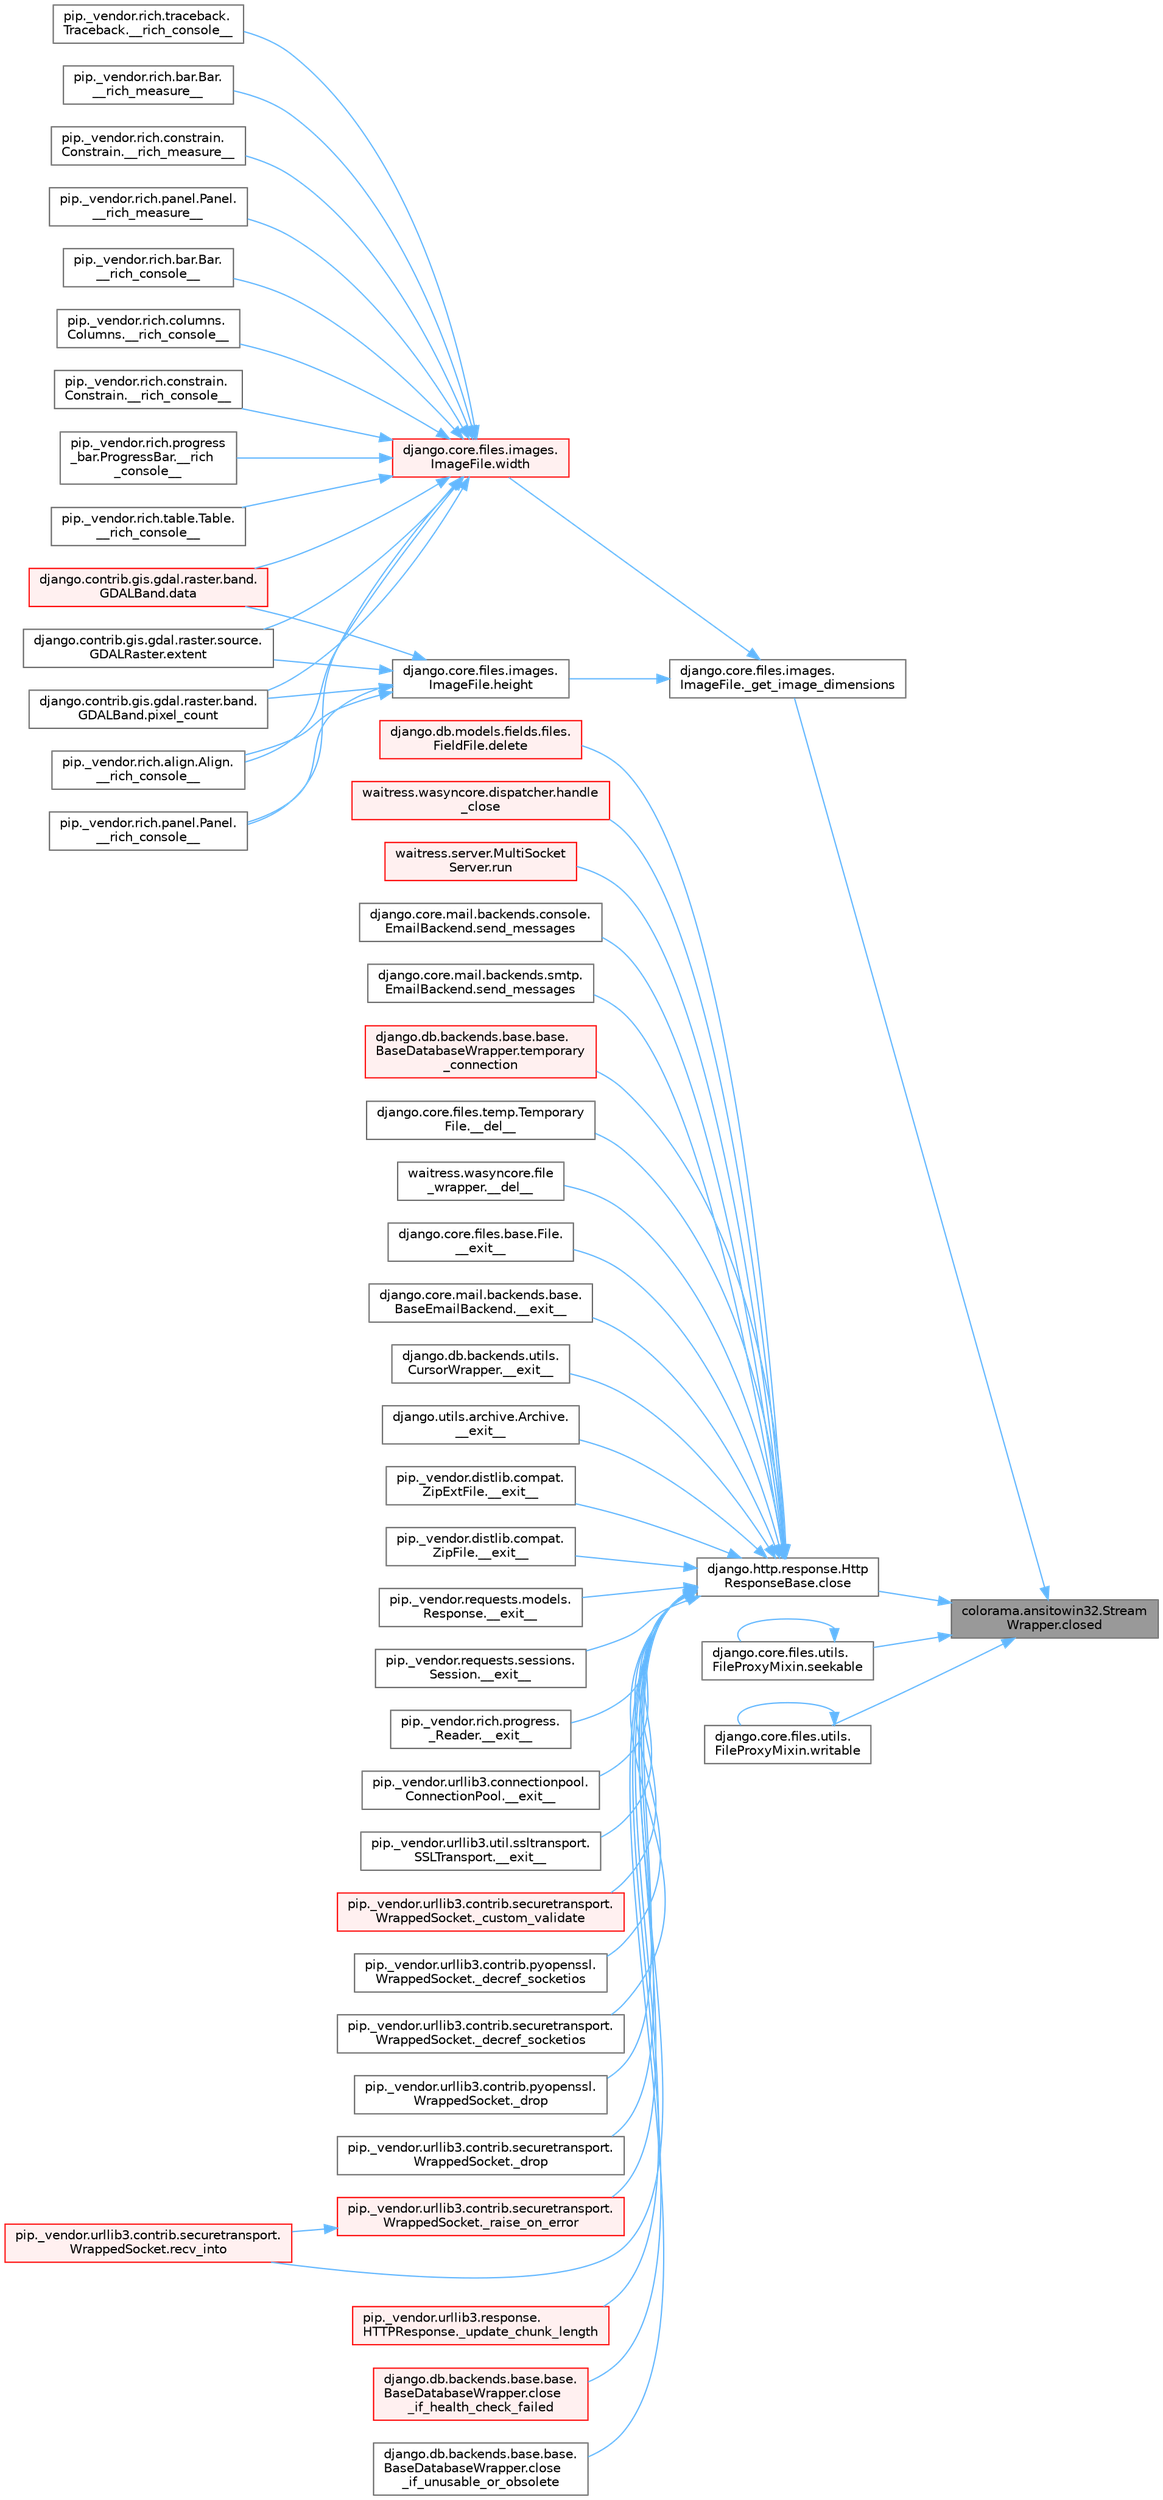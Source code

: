 digraph "colorama.ansitowin32.StreamWrapper.closed"
{
 // LATEX_PDF_SIZE
  bgcolor="transparent";
  edge [fontname=Helvetica,fontsize=10,labelfontname=Helvetica,labelfontsize=10];
  node [fontname=Helvetica,fontsize=10,shape=box,height=0.2,width=0.4];
  rankdir="RL";
  Node1 [id="Node000001",label="colorama.ansitowin32.Stream\lWrapper.closed",height=0.2,width=0.4,color="gray40", fillcolor="grey60", style="filled", fontcolor="black",tooltip=" "];
  Node1 -> Node2 [id="edge1_Node000001_Node000002",dir="back",color="steelblue1",style="solid",tooltip=" "];
  Node2 [id="Node000002",label="django.core.files.images.\lImageFile._get_image_dimensions",height=0.2,width=0.4,color="grey40", fillcolor="white", style="filled",URL="$classdjango_1_1core_1_1files_1_1images_1_1_image_file.html#a2832e2235f63c851f4652a4ea59ec924",tooltip=" "];
  Node2 -> Node3 [id="edge2_Node000002_Node000003",dir="back",color="steelblue1",style="solid",tooltip=" "];
  Node3 [id="Node000003",label="django.core.files.images.\lImageFile.height",height=0.2,width=0.4,color="grey40", fillcolor="white", style="filled",URL="$classdjango_1_1core_1_1files_1_1images_1_1_image_file.html#ad4617c14c2a4ffe0b677cd7c1579bd20",tooltip=" "];
  Node3 -> Node4 [id="edge3_Node000003_Node000004",dir="back",color="steelblue1",style="solid",tooltip=" "];
  Node4 [id="Node000004",label="pip._vendor.rich.align.Align.\l__rich_console__",height=0.2,width=0.4,color="grey40", fillcolor="white", style="filled",URL="$classpip_1_1__vendor_1_1rich_1_1align_1_1_align.html#afd4f8994e1355e2c22c2aa1145f0d400",tooltip=" "];
  Node3 -> Node5 [id="edge4_Node000003_Node000005",dir="back",color="steelblue1",style="solid",tooltip=" "];
  Node5 [id="Node000005",label="pip._vendor.rich.panel.Panel.\l__rich_console__",height=0.2,width=0.4,color="grey40", fillcolor="white", style="filled",URL="$classpip_1_1__vendor_1_1rich_1_1panel_1_1_panel.html#a6c612abd2dc827e0625fba926d709fb6",tooltip=" "];
  Node3 -> Node6 [id="edge5_Node000003_Node000006",dir="back",color="steelblue1",style="solid",tooltip=" "];
  Node6 [id="Node000006",label="django.contrib.gis.gdal.raster.band.\lGDALBand.data",height=0.2,width=0.4,color="red", fillcolor="#FFF0F0", style="filled",URL="$classdjango_1_1contrib_1_1gis_1_1gdal_1_1raster_1_1band_1_1_g_d_a_l_band.html#a5d37dc4c4d5a50a21b75460e75f9ee4d",tooltip=" "];
  Node3 -> Node1381 [id="edge6_Node000003_Node001381",dir="back",color="steelblue1",style="solid",tooltip=" "];
  Node1381 [id="Node001381",label="django.contrib.gis.gdal.raster.source.\lGDALRaster.extent",height=0.2,width=0.4,color="grey40", fillcolor="white", style="filled",URL="$classdjango_1_1contrib_1_1gis_1_1gdal_1_1raster_1_1source_1_1_g_d_a_l_raster.html#a6c6ebff33a0400d9a9cee3234c9225d9",tooltip=" "];
  Node3 -> Node1382 [id="edge7_Node000003_Node001382",dir="back",color="steelblue1",style="solid",tooltip=" "];
  Node1382 [id="Node001382",label="django.contrib.gis.gdal.raster.band.\lGDALBand.pixel_count",height=0.2,width=0.4,color="grey40", fillcolor="white", style="filled",URL="$classdjango_1_1contrib_1_1gis_1_1gdal_1_1raster_1_1band_1_1_g_d_a_l_band.html#a64316e47ff5e837909125e645a674b5d",tooltip=" "];
  Node2 -> Node3178 [id="edge8_Node000002_Node003178",dir="back",color="steelblue1",style="solid",tooltip=" "];
  Node3178 [id="Node003178",label="django.core.files.images.\lImageFile.width",height=0.2,width=0.4,color="red", fillcolor="#FFF0F0", style="filled",URL="$classdjango_1_1core_1_1files_1_1images_1_1_image_file.html#a3a50a37ab3f2d7395c892a262ecb49bc",tooltip=" "];
  Node3178 -> Node4 [id="edge9_Node003178_Node000004",dir="back",color="steelblue1",style="solid",tooltip=" "];
  Node3178 -> Node1362 [id="edge10_Node003178_Node001362",dir="back",color="steelblue1",style="solid",tooltip=" "];
  Node1362 [id="Node001362",label="pip._vendor.rich.bar.Bar.\l__rich_console__",height=0.2,width=0.4,color="grey40", fillcolor="white", style="filled",URL="$classpip_1_1__vendor_1_1rich_1_1bar_1_1_bar.html#a359eaef2ee887a91db40d010b8524723",tooltip=" "];
  Node3178 -> Node1495 [id="edge11_Node003178_Node001495",dir="back",color="steelblue1",style="solid",tooltip=" "];
  Node1495 [id="Node001495",label="pip._vendor.rich.columns.\lColumns.__rich_console__",height=0.2,width=0.4,color="grey40", fillcolor="white", style="filled",URL="$classpip_1_1__vendor_1_1rich_1_1columns_1_1_columns.html#aaae297ec38827f15d1d15327be4e4a12",tooltip=" "];
  Node3178 -> Node1496 [id="edge12_Node003178_Node001496",dir="back",color="steelblue1",style="solid",tooltip=" "];
  Node1496 [id="Node001496",label="pip._vendor.rich.constrain.\lConstrain.__rich_console__",height=0.2,width=0.4,color="grey40", fillcolor="white", style="filled",URL="$classpip_1_1__vendor_1_1rich_1_1constrain_1_1_constrain.html#ae3ecbe4f7b8575b5b65f308633f3d84a",tooltip=" "];
  Node3178 -> Node5 [id="edge13_Node003178_Node000005",dir="back",color="steelblue1",style="solid",tooltip=" "];
  Node3178 -> Node1497 [id="edge14_Node003178_Node001497",dir="back",color="steelblue1",style="solid",tooltip=" "];
  Node1497 [id="Node001497",label="pip._vendor.rich.progress\l_bar.ProgressBar.__rich\l_console__",height=0.2,width=0.4,color="grey40", fillcolor="white", style="filled",URL="$classpip_1_1__vendor_1_1rich_1_1progress__bar_1_1_progress_bar.html#abbdfe88bb95fc3d9cebec88429e23b6e",tooltip=" "];
  Node3178 -> Node832 [id="edge15_Node003178_Node000832",dir="back",color="steelblue1",style="solid",tooltip=" "];
  Node832 [id="Node000832",label="pip._vendor.rich.table.Table.\l__rich_console__",height=0.2,width=0.4,color="grey40", fillcolor="white", style="filled",URL="$classpip_1_1__vendor_1_1rich_1_1table_1_1_table.html#a2f2edbc2bf733432a76f68de9e1c2e62",tooltip=" "];
  Node3178 -> Node1498 [id="edge16_Node003178_Node001498",dir="back",color="steelblue1",style="solid",tooltip=" "];
  Node1498 [id="Node001498",label="pip._vendor.rich.traceback.\lTraceback.__rich_console__",height=0.2,width=0.4,color="grey40", fillcolor="white", style="filled",URL="$classpip_1_1__vendor_1_1rich_1_1traceback_1_1_traceback.html#ab0689d648ef73878518aaeb04c376462",tooltip=" "];
  Node3178 -> Node1499 [id="edge17_Node003178_Node001499",dir="back",color="steelblue1",style="solid",tooltip=" "];
  Node1499 [id="Node001499",label="pip._vendor.rich.bar.Bar.\l__rich_measure__",height=0.2,width=0.4,color="grey40", fillcolor="white", style="filled",URL="$classpip_1_1__vendor_1_1rich_1_1bar_1_1_bar.html#af95fe9a437288639c18207e44b97ed4c",tooltip=" "];
  Node3178 -> Node1500 [id="edge18_Node003178_Node001500",dir="back",color="steelblue1",style="solid",tooltip=" "];
  Node1500 [id="Node001500",label="pip._vendor.rich.constrain.\lConstrain.__rich_measure__",height=0.2,width=0.4,color="grey40", fillcolor="white", style="filled",URL="$classpip_1_1__vendor_1_1rich_1_1constrain_1_1_constrain.html#afd77ff426e7fb8650f8179677c8be99d",tooltip=" "];
  Node3178 -> Node1501 [id="edge19_Node003178_Node001501",dir="back",color="steelblue1",style="solid",tooltip=" "];
  Node1501 [id="Node001501",label="pip._vendor.rich.panel.Panel.\l__rich_measure__",height=0.2,width=0.4,color="grey40", fillcolor="white", style="filled",URL="$classpip_1_1__vendor_1_1rich_1_1panel_1_1_panel.html#afe0c3ee9c576add635acabbcabd69263",tooltip=" "];
  Node3178 -> Node6 [id="edge20_Node003178_Node000006",dir="back",color="steelblue1",style="solid",tooltip=" "];
  Node3178 -> Node1381 [id="edge21_Node003178_Node001381",dir="back",color="steelblue1",style="solid",tooltip=" "];
  Node3178 -> Node1382 [id="edge22_Node003178_Node001382",dir="back",color="steelblue1",style="solid",tooltip=" "];
  Node1 -> Node3179 [id="edge23_Node000001_Node003179",dir="back",color="steelblue1",style="solid",tooltip=" "];
  Node3179 [id="Node003179",label="django.http.response.Http\lResponseBase.close",height=0.2,width=0.4,color="grey40", fillcolor="white", style="filled",URL="$classdjango_1_1http_1_1response_1_1_http_response_base.html#a2e18a8319fb2b68853f032a3a1e93ffe",tooltip=" "];
  Node3179 -> Node21 [id="edge24_Node003179_Node000021",dir="back",color="steelblue1",style="solid",tooltip=" "];
  Node21 [id="Node000021",label="django.core.files.temp.Temporary\lFile.__del__",height=0.2,width=0.4,color="grey40", fillcolor="white", style="filled",URL="$classdjango_1_1core_1_1files_1_1temp_1_1_temporary_file.html#a95809e90e91ff4f43e62813734a1ff5f",tooltip=" "];
  Node3179 -> Node22 [id="edge25_Node003179_Node000022",dir="back",color="steelblue1",style="solid",tooltip=" "];
  Node22 [id="Node000022",label="waitress.wasyncore.file\l_wrapper.__del__",height=0.2,width=0.4,color="grey40", fillcolor="white", style="filled",URL="$classwaitress_1_1wasyncore_1_1file__wrapper.html#a4e25ecc24a6210bc5e295c433e632780",tooltip=" "];
  Node3179 -> Node23 [id="edge26_Node003179_Node000023",dir="back",color="steelblue1",style="solid",tooltip=" "];
  Node23 [id="Node000023",label="django.core.files.base.File.\l__exit__",height=0.2,width=0.4,color="grey40", fillcolor="white", style="filled",URL="$classdjango_1_1core_1_1files_1_1base_1_1_file.html#ae0b1191c5014d84fee107227495e239c",tooltip=" "];
  Node3179 -> Node24 [id="edge27_Node003179_Node000024",dir="back",color="steelblue1",style="solid",tooltip=" "];
  Node24 [id="Node000024",label="django.core.mail.backends.base.\lBaseEmailBackend.__exit__",height=0.2,width=0.4,color="grey40", fillcolor="white", style="filled",URL="$classdjango_1_1core_1_1mail_1_1backends_1_1base_1_1_base_email_backend.html#ab6610ac0ed4aba1a8172e85b59065503",tooltip=" "];
  Node3179 -> Node25 [id="edge28_Node003179_Node000025",dir="back",color="steelblue1",style="solid",tooltip=" "];
  Node25 [id="Node000025",label="django.db.backends.utils.\lCursorWrapper.__exit__",height=0.2,width=0.4,color="grey40", fillcolor="white", style="filled",URL="$classdjango_1_1db_1_1backends_1_1utils_1_1_cursor_wrapper.html#a02f5176bb3b2e598d12ac8fdf26f3496",tooltip=" "];
  Node3179 -> Node26 [id="edge29_Node003179_Node000026",dir="back",color="steelblue1",style="solid",tooltip=" "];
  Node26 [id="Node000026",label="django.utils.archive.Archive.\l__exit__",height=0.2,width=0.4,color="grey40", fillcolor="white", style="filled",URL="$classdjango_1_1utils_1_1archive_1_1_archive.html#a9a50df9316e6d45236868d7561a13d78",tooltip=" "];
  Node3179 -> Node27 [id="edge30_Node003179_Node000027",dir="back",color="steelblue1",style="solid",tooltip=" "];
  Node27 [id="Node000027",label="pip._vendor.distlib.compat.\lZipExtFile.__exit__",height=0.2,width=0.4,color="grey40", fillcolor="white", style="filled",URL="$classpip_1_1__vendor_1_1distlib_1_1compat_1_1_zip_ext_file.html#ad18398fe6a9f5109a3b0a62aa29d830c",tooltip=" "];
  Node3179 -> Node28 [id="edge31_Node003179_Node000028",dir="back",color="steelblue1",style="solid",tooltip=" "];
  Node28 [id="Node000028",label="pip._vendor.distlib.compat.\lZipFile.__exit__",height=0.2,width=0.4,color="grey40", fillcolor="white", style="filled",URL="$classpip_1_1__vendor_1_1distlib_1_1compat_1_1_zip_file.html#ae730617981b5947edb5f7838f1caabb4",tooltip=" "];
  Node3179 -> Node29 [id="edge32_Node003179_Node000029",dir="back",color="steelblue1",style="solid",tooltip=" "];
  Node29 [id="Node000029",label="pip._vendor.requests.models.\lResponse.__exit__",height=0.2,width=0.4,color="grey40", fillcolor="white", style="filled",URL="$classpip_1_1__vendor_1_1requests_1_1models_1_1_response.html#a1f5f32680ba6cd5002b2c19b7b8b0705",tooltip=" "];
  Node3179 -> Node30 [id="edge33_Node003179_Node000030",dir="back",color="steelblue1",style="solid",tooltip=" "];
  Node30 [id="Node000030",label="pip._vendor.requests.sessions.\lSession.__exit__",height=0.2,width=0.4,color="grey40", fillcolor="white", style="filled",URL="$classpip_1_1__vendor_1_1requests_1_1sessions_1_1_session.html#aa063240820ab2fc28ed471a014a47963",tooltip=" "];
  Node3179 -> Node31 [id="edge34_Node003179_Node000031",dir="back",color="steelblue1",style="solid",tooltip=" "];
  Node31 [id="Node000031",label="pip._vendor.rich.progress.\l_Reader.__exit__",height=0.2,width=0.4,color="grey40", fillcolor="white", style="filled",URL="$classpip_1_1__vendor_1_1rich_1_1progress_1_1___reader.html#a82781ca9c3ea0f5a0a3f9bd309e05b85",tooltip=" "];
  Node3179 -> Node32 [id="edge35_Node003179_Node000032",dir="back",color="steelblue1",style="solid",tooltip=" "];
  Node32 [id="Node000032",label="pip._vendor.urllib3.connectionpool.\lConnectionPool.__exit__",height=0.2,width=0.4,color="grey40", fillcolor="white", style="filled",URL="$classpip_1_1__vendor_1_1urllib3_1_1connectionpool_1_1_connection_pool.html#adfa39f03564a54c98c18206145aa9d0f",tooltip=" "];
  Node3179 -> Node33 [id="edge36_Node003179_Node000033",dir="back",color="steelblue1",style="solid",tooltip=" "];
  Node33 [id="Node000033",label="pip._vendor.urllib3.util.ssltransport.\lSSLTransport.__exit__",height=0.2,width=0.4,color="grey40", fillcolor="white", style="filled",URL="$classpip_1_1__vendor_1_1urllib3_1_1util_1_1ssltransport_1_1_s_s_l_transport.html#ae3f2aec625e9a75bbcd96b467cf3b7fd",tooltip=" "];
  Node3179 -> Node34 [id="edge37_Node003179_Node000034",dir="back",color="steelblue1",style="solid",tooltip=" "];
  Node34 [id="Node000034",label="pip._vendor.urllib3.contrib.securetransport.\lWrappedSocket._custom_validate",height=0.2,width=0.4,color="red", fillcolor="#FFF0F0", style="filled",URL="$classpip_1_1__vendor_1_1urllib3_1_1contrib_1_1securetransport_1_1_wrapped_socket.html#a792d7036b5574cd74ffbf75a1d40e8ea",tooltip=" "];
  Node3179 -> Node36 [id="edge38_Node003179_Node000036",dir="back",color="steelblue1",style="solid",tooltip=" "];
  Node36 [id="Node000036",label="pip._vendor.urllib3.contrib.pyopenssl.\lWrappedSocket._decref_socketios",height=0.2,width=0.4,color="grey40", fillcolor="white", style="filled",URL="$classpip_1_1__vendor_1_1urllib3_1_1contrib_1_1pyopenssl_1_1_wrapped_socket.html#a852978001c35f19a5668b6b635b4d466",tooltip=" "];
  Node3179 -> Node37 [id="edge39_Node003179_Node000037",dir="back",color="steelblue1",style="solid",tooltip=" "];
  Node37 [id="Node000037",label="pip._vendor.urllib3.contrib.securetransport.\lWrappedSocket._decref_socketios",height=0.2,width=0.4,color="grey40", fillcolor="white", style="filled",URL="$classpip_1_1__vendor_1_1urllib3_1_1contrib_1_1securetransport_1_1_wrapped_socket.html#aece833c51ea926f1a23410d725e8e0bc",tooltip=" "];
  Node3179 -> Node38 [id="edge40_Node003179_Node000038",dir="back",color="steelblue1",style="solid",tooltip=" "];
  Node38 [id="Node000038",label="pip._vendor.urllib3.contrib.pyopenssl.\lWrappedSocket._drop",height=0.2,width=0.4,color="grey40", fillcolor="white", style="filled",URL="$classpip_1_1__vendor_1_1urllib3_1_1contrib_1_1pyopenssl_1_1_wrapped_socket.html#a7d3e248bcf60a9d8606bbcde69f785f5",tooltip=" "];
  Node3179 -> Node39 [id="edge41_Node003179_Node000039",dir="back",color="steelblue1",style="solid",tooltip=" "];
  Node39 [id="Node000039",label="pip._vendor.urllib3.contrib.securetransport.\lWrappedSocket._drop",height=0.2,width=0.4,color="grey40", fillcolor="white", style="filled",URL="$classpip_1_1__vendor_1_1urllib3_1_1contrib_1_1securetransport_1_1_wrapped_socket.html#aa5120335fca67c7dd6cc4b1cf6d7e74f",tooltip=" "];
  Node3179 -> Node40 [id="edge42_Node003179_Node000040",dir="back",color="steelblue1",style="solid",tooltip=" "];
  Node40 [id="Node000040",label="pip._vendor.urllib3.contrib.securetransport.\lWrappedSocket._raise_on_error",height=0.2,width=0.4,color="red", fillcolor="#FFF0F0", style="filled",URL="$classpip_1_1__vendor_1_1urllib3_1_1contrib_1_1securetransport_1_1_wrapped_socket.html#ae89ceec48b026fbcf5e9888ee21e0c09",tooltip=" "];
  Node40 -> Node41 [id="edge43_Node000040_Node000041",dir="back",color="steelblue1",style="solid",tooltip=" "];
  Node41 [id="Node000041",label="pip._vendor.urllib3.contrib.securetransport.\lWrappedSocket.recv_into",height=0.2,width=0.4,color="red", fillcolor="#FFF0F0", style="filled",URL="$classpip_1_1__vendor_1_1urllib3_1_1contrib_1_1securetransport_1_1_wrapped_socket.html#aedfc3cd814ef6075e6907e05860b45d6",tooltip=" "];
  Node3179 -> Node164 [id="edge44_Node003179_Node000164",dir="back",color="steelblue1",style="solid",tooltip=" "];
  Node164 [id="Node000164",label="pip._vendor.urllib3.response.\lHTTPResponse._update_chunk_length",height=0.2,width=0.4,color="red", fillcolor="#FFF0F0", style="filled",URL="$classpip_1_1__vendor_1_1urllib3_1_1response_1_1_h_t_t_p_response.html#adbdd73c32bc7b36f2120d5ab8189e8d8",tooltip=" "];
  Node3179 -> Node440 [id="edge45_Node003179_Node000440",dir="back",color="steelblue1",style="solid",tooltip=" "];
  Node440 [id="Node000440",label="django.db.backends.base.base.\lBaseDatabaseWrapper.close\l_if_health_check_failed",height=0.2,width=0.4,color="red", fillcolor="#FFF0F0", style="filled",URL="$classdjango_1_1db_1_1backends_1_1base_1_1base_1_1_base_database_wrapper.html#a3f4d11734d2da94781f00468b6bd3981",tooltip=" "];
  Node3179 -> Node1584 [id="edge46_Node003179_Node001584",dir="back",color="steelblue1",style="solid",tooltip=" "];
  Node1584 [id="Node001584",label="django.db.backends.base.base.\lBaseDatabaseWrapper.close\l_if_unusable_or_obsolete",height=0.2,width=0.4,color="grey40", fillcolor="white", style="filled",URL="$classdjango_1_1db_1_1backends_1_1base_1_1base_1_1_base_database_wrapper.html#a599dfc5a8da20da69ffa5a94869dad01",tooltip=" "];
  Node3179 -> Node1585 [id="edge47_Node003179_Node001585",dir="back",color="steelblue1",style="solid",tooltip=" "];
  Node1585 [id="Node001585",label="django.db.models.fields.files.\lFieldFile.delete",height=0.2,width=0.4,color="red", fillcolor="#FFF0F0", style="filled",URL="$classdjango_1_1db_1_1models_1_1fields_1_1files_1_1_field_file.html#a9ceb820ca3d1263f793b61694dbc8214",tooltip=" "];
  Node3179 -> Node1586 [id="edge48_Node003179_Node001586",dir="back",color="steelblue1",style="solid",tooltip=" "];
  Node1586 [id="Node001586",label="waitress.wasyncore.dispatcher.handle\l_close",height=0.2,width=0.4,color="red", fillcolor="#FFF0F0", style="filled",URL="$classwaitress_1_1wasyncore_1_1dispatcher.html#a3aa67ce99ade5536c206ebc997189803",tooltip=" "];
  Node3179 -> Node41 [id="edge49_Node003179_Node000041",dir="back",color="steelblue1",style="solid",tooltip=" "];
  Node3179 -> Node1598 [id="edge50_Node003179_Node001598",dir="back",color="steelblue1",style="solid",tooltip=" "];
  Node1598 [id="Node001598",label="waitress.server.MultiSocket\lServer.run",height=0.2,width=0.4,color="red", fillcolor="#FFF0F0", style="filled",URL="$classwaitress_1_1server_1_1_multi_socket_server.html#ab67cbf2d39ebd4060101ae1cbb6bec51",tooltip=" "];
  Node3179 -> Node1326 [id="edge51_Node003179_Node001326",dir="back",color="steelblue1",style="solid",tooltip=" "];
  Node1326 [id="Node001326",label="django.core.mail.backends.console.\lEmailBackend.send_messages",height=0.2,width=0.4,color="grey40", fillcolor="white", style="filled",URL="$classdjango_1_1core_1_1mail_1_1backends_1_1console_1_1_email_backend.html#ae3c7f922df87a228638e98cbb97a3deb",tooltip=" "];
  Node3179 -> Node1327 [id="edge52_Node003179_Node001327",dir="back",color="steelblue1",style="solid",tooltip=" "];
  Node1327 [id="Node001327",label="django.core.mail.backends.smtp.\lEmailBackend.send_messages",height=0.2,width=0.4,color="grey40", fillcolor="white", style="filled",URL="$classdjango_1_1core_1_1mail_1_1backends_1_1smtp_1_1_email_backend.html#a0d829964e867581b24047266e5c3dca6",tooltip=" "];
  Node3179 -> Node1599 [id="edge53_Node003179_Node001599",dir="back",color="steelblue1",style="solid",tooltip=" "];
  Node1599 [id="Node001599",label="django.db.backends.base.base.\lBaseDatabaseWrapper.temporary\l_connection",height=0.2,width=0.4,color="red", fillcolor="#FFF0F0", style="filled",URL="$classdjango_1_1db_1_1backends_1_1base_1_1base_1_1_base_database_wrapper.html#a605fd92d7af39b1b987426a269121b0c",tooltip=" "];
  Node1 -> Node3180 [id="edge54_Node000001_Node003180",dir="back",color="steelblue1",style="solid",tooltip=" "];
  Node3180 [id="Node003180",label="django.core.files.utils.\lFileProxyMixin.seekable",height=0.2,width=0.4,color="grey40", fillcolor="white", style="filled",URL="$classdjango_1_1core_1_1files_1_1utils_1_1_file_proxy_mixin.html#aa4b9a0ee28adffe3258919c398d1b560",tooltip=" "];
  Node3180 -> Node3180 [id="edge55_Node003180_Node003180",dir="back",color="steelblue1",style="solid",tooltip=" "];
  Node1 -> Node3181 [id="edge56_Node000001_Node003181",dir="back",color="steelblue1",style="solid",tooltip=" "];
  Node3181 [id="Node003181",label="django.core.files.utils.\lFileProxyMixin.writable",height=0.2,width=0.4,color="grey40", fillcolor="white", style="filled",URL="$classdjango_1_1core_1_1files_1_1utils_1_1_file_proxy_mixin.html#a95b6c94bed094596e1419164096af280",tooltip=" "];
  Node3181 -> Node3181 [id="edge57_Node003181_Node003181",dir="back",color="steelblue1",style="solid",tooltip=" "];
}
